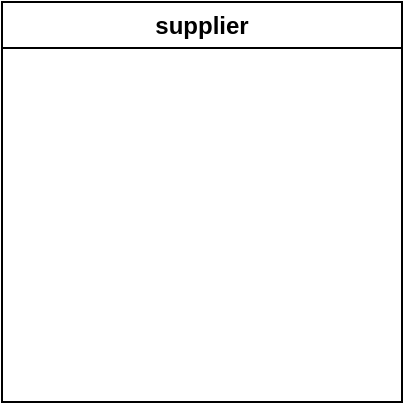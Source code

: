 <mxfile>
    <diagram id="T1e0ITEF5DXzk8zRnwpd" name="Page-1">
        <mxGraphModel dx="746" dy="471" grid="1" gridSize="10" guides="1" tooltips="1" connect="1" arrows="1" fold="1" page="1" pageScale="1" pageWidth="827" pageHeight="1169" math="0" shadow="0">
            <root>
                <mxCell id="0"/>
                <mxCell id="1" parent="0"/>
                <mxCell id="7" value="supplier" style="swimlane;whiteSpace=wrap;html=1;" vertex="1" parent="1">
                    <mxGeometry x="300" y="130" width="200" height="200" as="geometry"/>
                </mxCell>
            </root>
        </mxGraphModel>
    </diagram>
</mxfile>